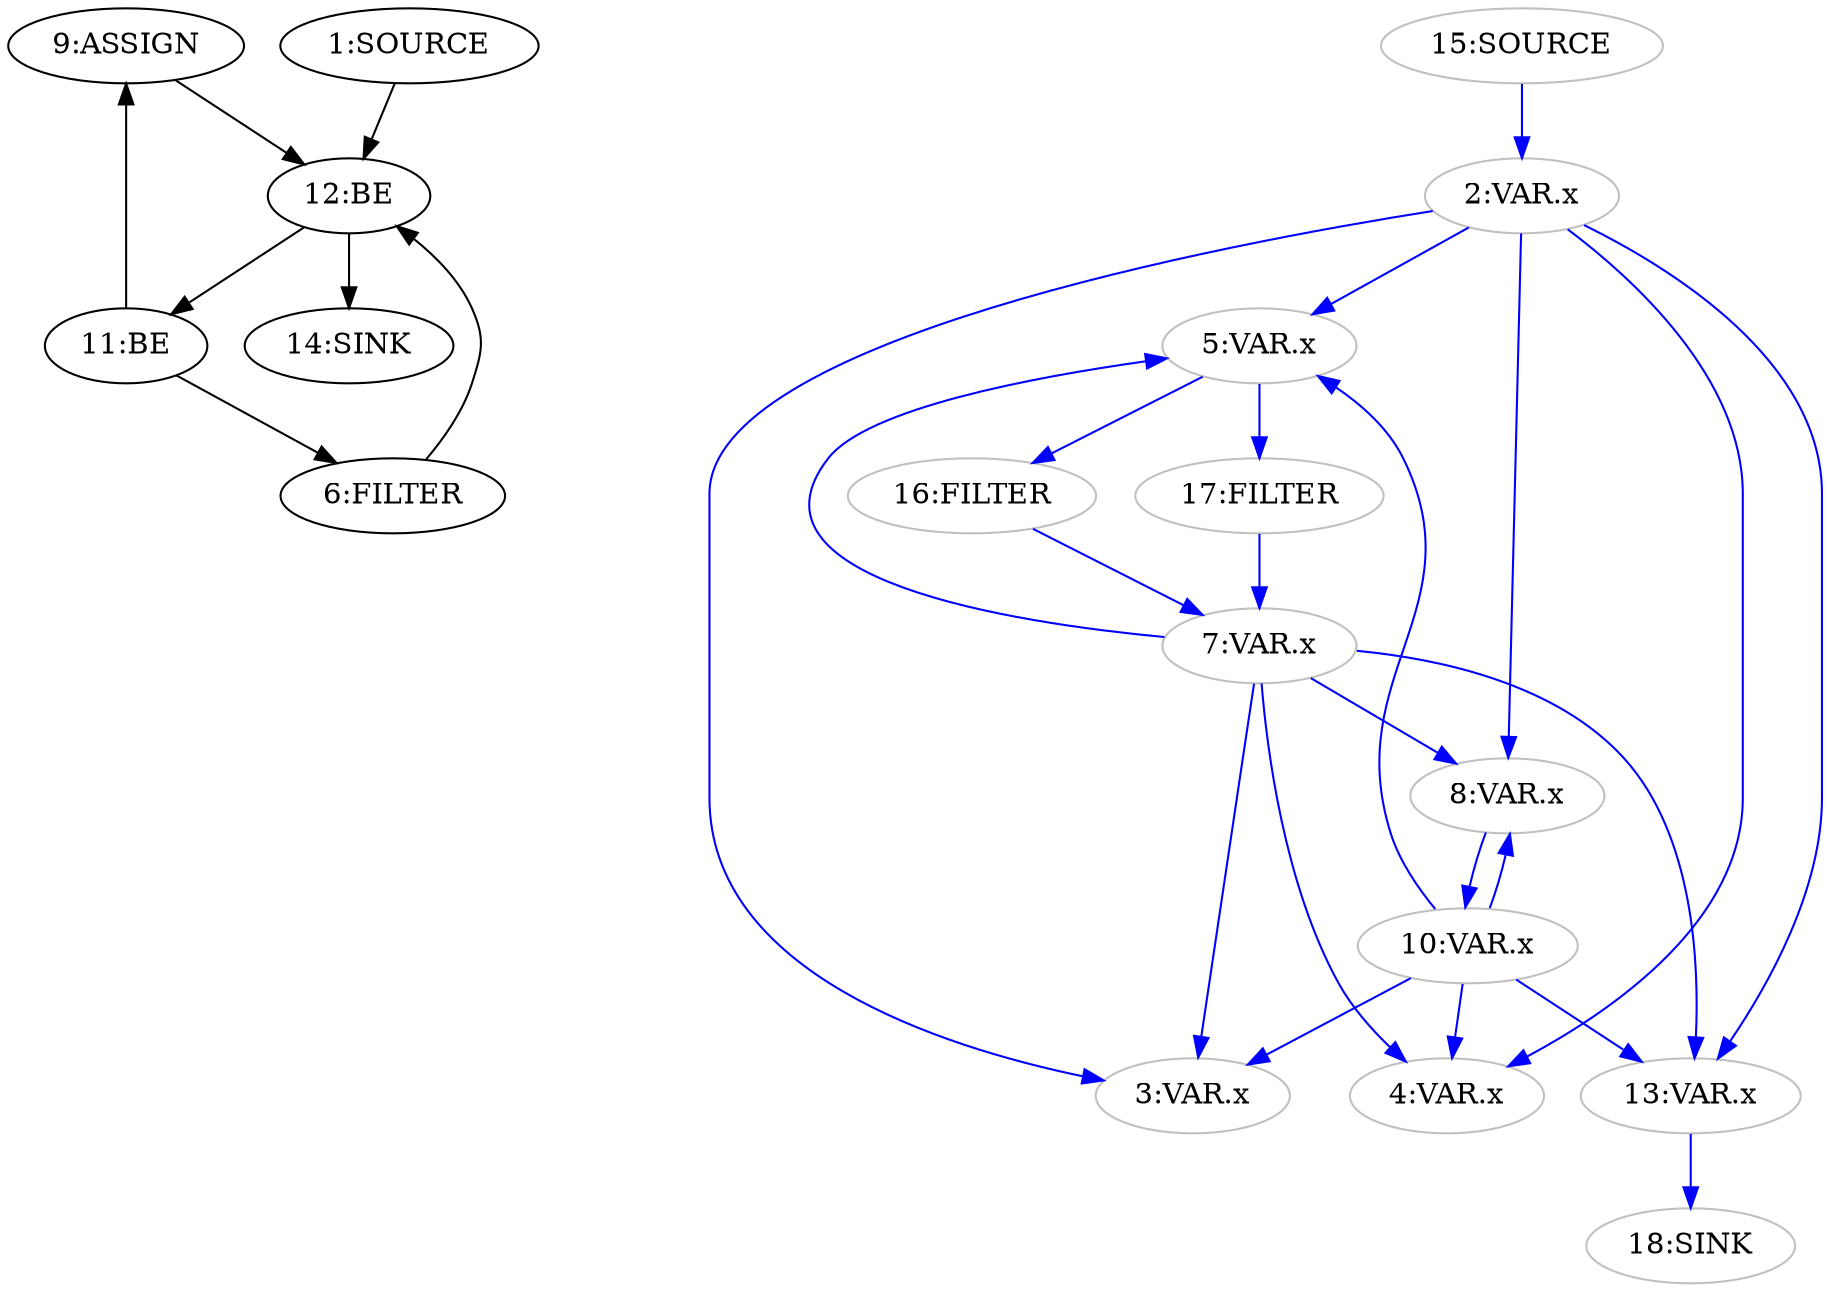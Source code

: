 digraph {
  n9 [label="9:ASSIGN"];
  n12 [label="12:BE"];
  n11 [label="11:BE"];
  n6 [label="6:FILTER"];
  n1 [label="1:SOURCE"];
  n14 [label="14:SINK"];
  n2 [label="2:VAR.x" color="grey"];
  n3 [label="3:VAR.x" color="grey"];
  n4 [label="4:VAR.x" color="grey"];
  n5 [label="5:VAR.x" color="grey"];
  n7 [label="7:VAR.x" color="grey"];
  n8 [label="8:VAR.x" color="grey"];
  n10 [label="10:VAR.x" color="grey"];
  n13 [label="13:VAR.x" color="grey"];
  n15 [label="15:SOURCE" color="grey"];
  n16 [label="16:FILTER" color="grey"];
  n17 [label="17:FILTER" color="grey"];
  n18 [label="18:SINK" color="grey"];
  n1 -> n12 [color="black"];
  n6 -> n12 [color="black"];
  n9 -> n12 [color="black"];
  n11 -> n6 [color="black"];
  n11 -> n9 [color="black"];
  n12 -> n11 [color="black"];
  n12 -> n14 [color="black"];
  n2 -> n3 [color="blue"];
  n2 -> n4 [color="blue"];
  n2 -> n5 [color="blue"];
  n2 -> n8 [color="blue"];
  n2 -> n13 [color="blue"];
  n5 -> n16 [color="blue"];
  n5 -> n17 [color="blue"];
  n7 -> n3 [color="blue"];
  n7 -> n4 [color="blue"];
  n7 -> n5 [color="blue"];
  n7 -> n8 [color="blue"];
  n7 -> n13 [color="blue"];
  n8 -> n10 [color="blue"];
  n10 -> n3 [color="blue"];
  n10 -> n4 [color="blue"];
  n10 -> n5 [color="blue"];
  n10 -> n8 [color="blue"];
  n10 -> n13 [color="blue"];
  n13 -> n18 [color="blue"];
  n15 -> n2 [color="blue"];
  n16 -> n7 [color="blue"];
  n17 -> n7 [color="blue"];
}

